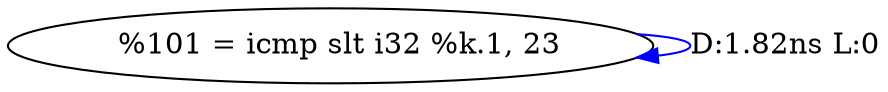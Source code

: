 digraph {
Node0x254b980[label="  %101 = icmp slt i32 %k.1, 23"];
Node0x254b980 -> Node0x254b980[label="D:1.82ns L:0",color=blue];
}
